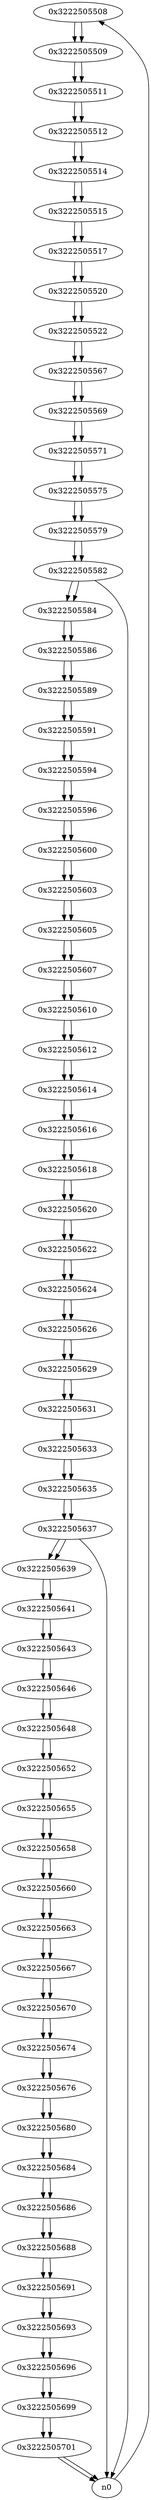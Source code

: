 digraph G{
/* nodes */
  n1 [label="0x3222505508"]
  n2 [label="0x3222505509"]
  n3 [label="0x3222505511"]
  n4 [label="0x3222505512"]
  n5 [label="0x3222505514"]
  n6 [label="0x3222505515"]
  n7 [label="0x3222505517"]
  n8 [label="0x3222505520"]
  n9 [label="0x3222505522"]
  n10 [label="0x3222505567"]
  n11 [label="0x3222505569"]
  n12 [label="0x3222505571"]
  n13 [label="0x3222505575"]
  n14 [label="0x3222505579"]
  n15 [label="0x3222505582"]
  n16 [label="0x3222505584"]
  n17 [label="0x3222505586"]
  n18 [label="0x3222505589"]
  n19 [label="0x3222505591"]
  n20 [label="0x3222505594"]
  n21 [label="0x3222505596"]
  n22 [label="0x3222505600"]
  n23 [label="0x3222505603"]
  n24 [label="0x3222505605"]
  n25 [label="0x3222505607"]
  n26 [label="0x3222505610"]
  n27 [label="0x3222505612"]
  n28 [label="0x3222505614"]
  n29 [label="0x3222505616"]
  n30 [label="0x3222505618"]
  n31 [label="0x3222505620"]
  n32 [label="0x3222505622"]
  n33 [label="0x3222505624"]
  n34 [label="0x3222505626"]
  n35 [label="0x3222505629"]
  n36 [label="0x3222505631"]
  n37 [label="0x3222505633"]
  n38 [label="0x3222505635"]
  n39 [label="0x3222505637"]
  n40 [label="0x3222505639"]
  n41 [label="0x3222505641"]
  n42 [label="0x3222505643"]
  n43 [label="0x3222505646"]
  n44 [label="0x3222505648"]
  n45 [label="0x3222505652"]
  n46 [label="0x3222505655"]
  n47 [label="0x3222505658"]
  n48 [label="0x3222505660"]
  n49 [label="0x3222505663"]
  n50 [label="0x3222505667"]
  n51 [label="0x3222505670"]
  n52 [label="0x3222505674"]
  n53 [label="0x3222505676"]
  n54 [label="0x3222505680"]
  n55 [label="0x3222505684"]
  n56 [label="0x3222505686"]
  n57 [label="0x3222505688"]
  n58 [label="0x3222505691"]
  n59 [label="0x3222505693"]
  n60 [label="0x3222505696"]
  n61 [label="0x3222505699"]
  n62 [label="0x3222505701"]
/* edges */
n1 -> n2;
n0 -> n1;
n2 -> n3;
n1 -> n2;
n3 -> n4;
n2 -> n3;
n4 -> n5;
n3 -> n4;
n5 -> n6;
n4 -> n5;
n6 -> n7;
n5 -> n6;
n7 -> n8;
n6 -> n7;
n8 -> n9;
n7 -> n8;
n9 -> n10;
n8 -> n9;
n10 -> n11;
n9 -> n10;
n11 -> n12;
n10 -> n11;
n12 -> n13;
n11 -> n12;
n13 -> n14;
n12 -> n13;
n14 -> n15;
n13 -> n14;
n15 -> n16;
n15 -> n0;
n14 -> n15;
n16 -> n17;
n15 -> n16;
n17 -> n18;
n16 -> n17;
n18 -> n19;
n17 -> n18;
n19 -> n20;
n18 -> n19;
n20 -> n21;
n19 -> n20;
n21 -> n22;
n20 -> n21;
n22 -> n23;
n21 -> n22;
n23 -> n24;
n22 -> n23;
n24 -> n25;
n23 -> n24;
n25 -> n26;
n24 -> n25;
n26 -> n27;
n25 -> n26;
n27 -> n28;
n26 -> n27;
n28 -> n29;
n27 -> n28;
n29 -> n30;
n28 -> n29;
n30 -> n31;
n29 -> n30;
n31 -> n32;
n30 -> n31;
n32 -> n33;
n31 -> n32;
n33 -> n34;
n32 -> n33;
n34 -> n35;
n33 -> n34;
n35 -> n36;
n34 -> n35;
n36 -> n37;
n35 -> n36;
n37 -> n38;
n36 -> n37;
n38 -> n39;
n37 -> n38;
n39 -> n40;
n39 -> n0;
n38 -> n39;
n40 -> n41;
n39 -> n40;
n41 -> n42;
n40 -> n41;
n42 -> n43;
n41 -> n42;
n43 -> n44;
n42 -> n43;
n44 -> n45;
n43 -> n44;
n45 -> n46;
n44 -> n45;
n46 -> n47;
n45 -> n46;
n47 -> n48;
n46 -> n47;
n48 -> n49;
n47 -> n48;
n49 -> n50;
n48 -> n49;
n50 -> n51;
n49 -> n50;
n51 -> n52;
n50 -> n51;
n52 -> n53;
n51 -> n52;
n53 -> n54;
n52 -> n53;
n54 -> n55;
n53 -> n54;
n55 -> n56;
n54 -> n55;
n56 -> n57;
n55 -> n56;
n57 -> n58;
n56 -> n57;
n58 -> n59;
n57 -> n58;
n59 -> n60;
n58 -> n59;
n60 -> n61;
n59 -> n60;
n61 -> n62;
n60 -> n61;
n62 -> n0;
n62 -> n0;
n61 -> n62;
}
